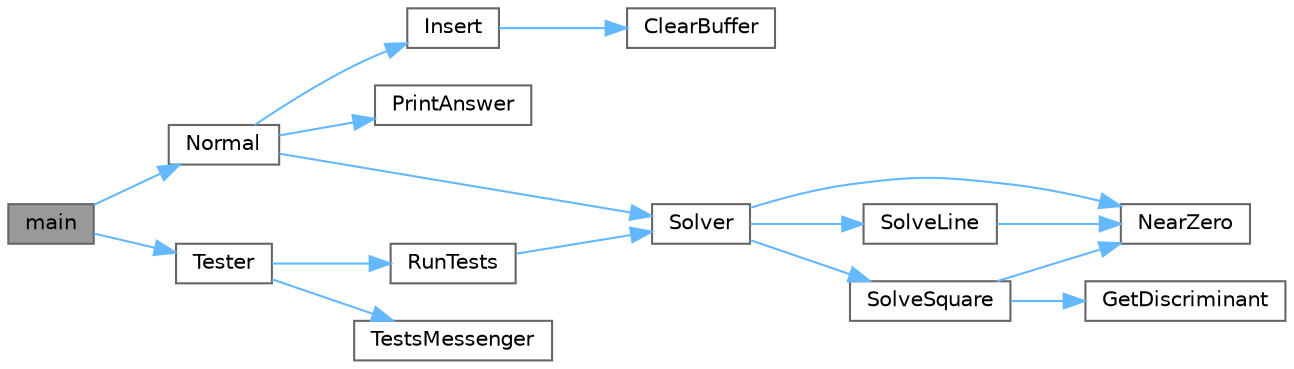 digraph "main"
{
 // LATEX_PDF_SIZE
  bgcolor="transparent";
  edge [fontname=Helvetica,fontsize=10,labelfontname=Helvetica,labelfontsize=10];
  node [fontname=Helvetica,fontsize=10,shape=box,height=0.2,width=0.4];
  rankdir="LR";
  Node1 [id="Node000001",label="main",height=0.2,width=0.4,color="gray40", fillcolor="grey60", style="filled", fontcolor="black",tooltip="a function runs main functions of all program"];
  Node1 -> Node2 [id="edge1_Node000001_Node000002",color="steelblue1",style="solid",tooltip=" "];
  Node2 [id="Node000002",label="Normal",height=0.2,width=0.4,color="grey40", fillcolor="white", style="filled",URL="$in__out_8cpp.html#a1fdf55ed3dd9b244e848d6d484ed6233",tooltip="a function that runs SolveSquare with user's coefficients"];
  Node2 -> Node3 [id="edge2_Node000002_Node000003",color="steelblue1",style="solid",tooltip=" "];
  Node3 [id="Node000003",label="Insert",height=0.2,width=0.4,color="grey40", fillcolor="white", style="filled",URL="$in__out_8cpp.html#a513843f0fc05028770e357e13f8fb395",tooltip="accepts from the user the values ​​of the coefficients of a quadratic equation in the correct data ty..."];
  Node3 -> Node4 [id="edge3_Node000003_Node000004",color="steelblue1",style="solid",tooltip=" "];
  Node4 [id="Node000004",label="ClearBuffer",height=0.2,width=0.4,color="grey40", fillcolor="white", style="filled",URL="$utilities_8cpp.html#af28fe6832f4dd3f13033e5c666525f07",tooltip="a function waiting for a new line or end of file when entering quadratic equation coefficient values ..."];
  Node2 -> Node5 [id="edge4_Node000002_Node000005",color="steelblue1",style="solid",tooltip=" "];
  Node5 [id="Node000005",label="PrintAnswer",height=0.2,width=0.4,color="grey40", fillcolor="white", style="filled",URL="$in__out_8cpp.html#a627e09d737ba3116e5a4ea59eaac08a6",tooltip="outputs the solution to the quadratic equation of the Solver() function"];
  Node2 -> Node6 [id="edge5_Node000002_Node000006",color="steelblue1",style="solid",tooltip=" "];
  Node6 [id="Node000006",label="Solver",height=0.2,width=0.4,color="grey40", fillcolor="white", style="filled",URL="$solve_8cpp.html#a360fd5c9c1e331df9e973db99d71eac5",tooltip="a function that triggers the solution of a linear or quadratic equation depending on the value of par..."];
  Node6 -> Node7 [id="edge6_Node000006_Node000007",color="steelblue1",style="solid",tooltip=" "];
  Node7 [id="Node000007",label="NearZero",height=0.2,width=0.4,color="grey40", fillcolor="white", style="filled",URL="$utilities_8cpp.html#aafdadb4e22e6706240da0ba71e870218",tooltip="a function that compares the values ​​of double variables with a very small value to determine whethe..."];
  Node6 -> Node8 [id="edge7_Node000006_Node000008",color="steelblue1",style="solid",tooltip=" "];
  Node8 [id="Node000008",label="SolveLine",height=0.2,width=0.4,color="grey40", fillcolor="white", style="filled",URL="$solve_8cpp.html#a279e7254693e11b493551bc784828792",tooltip="a function that solutes a linear equation"];
  Node8 -> Node7 [id="edge8_Node000008_Node000007",color="steelblue1",style="solid",tooltip=" "];
  Node6 -> Node9 [id="edge9_Node000006_Node000009",color="steelblue1",style="solid",tooltip=" "];
  Node9 [id="Node000009",label="SolveSquare",height=0.2,width=0.4,color="grey40", fillcolor="white", style="filled",URL="$solve_8cpp.html#aae022c6c61a668fbb2774df6f709f6b1",tooltip="a function that solutes a quadratic equation"];
  Node9 -> Node10 [id="edge10_Node000009_Node000010",color="steelblue1",style="solid",tooltip=" "];
  Node10 [id="Node000010",label="GetDiscriminant",height=0.2,width=0.4,color="grey40", fillcolor="white", style="filled",URL="$solve_8cpp.html#ac330ab8e5170adad03c8779c7dbda27b",tooltip="a static function calculating discriminant for solving quadratic equation with none zero coefficient ..."];
  Node9 -> Node7 [id="edge11_Node000009_Node000007",color="steelblue1",style="solid",tooltip=" "];
  Node1 -> Node11 [id="edge12_Node000001_Node000011",color="steelblue1",style="solid",tooltip=" "];
  Node11 [id="Node000011",label="Tester",height=0.2,width=0.4,color="grey40", fillcolor="white", style="filled",URL="$tester_8cpp.html#a173e4a638f9a265711102103873fc25b",tooltip="a function containing the massive of structures of type Test and run them using functions RunTests() ..."];
  Node11 -> Node12 [id="edge13_Node000011_Node000012",color="steelblue1",style="solid",tooltip=" "];
  Node12 [id="Node000012",label="RunTests",height=0.2,width=0.4,color="grey40", fillcolor="white", style="filled",URL="$tester_8cpp.html#a15367d5f6752dc0b53588d3f8f1b8df3",tooltip="a function checking the operation of the algorithm for solving a quadratic equation"];
  Node12 -> Node6 [id="edge14_Node000012_Node000006",color="steelblue1",style="solid",tooltip=" "];
  Node11 -> Node13 [id="edge15_Node000011_Node000013",color="steelblue1",style="solid",tooltip=" "];
  Node13 [id="Node000013",label="TestsMessenger",height=0.2,width=0.4,color="grey40", fillcolor="white", style="filled",URL="$tester_8cpp.html#a42c2309ea056eb9502185538608be221",tooltip="converts an status of test of type Test to a string"];
}
